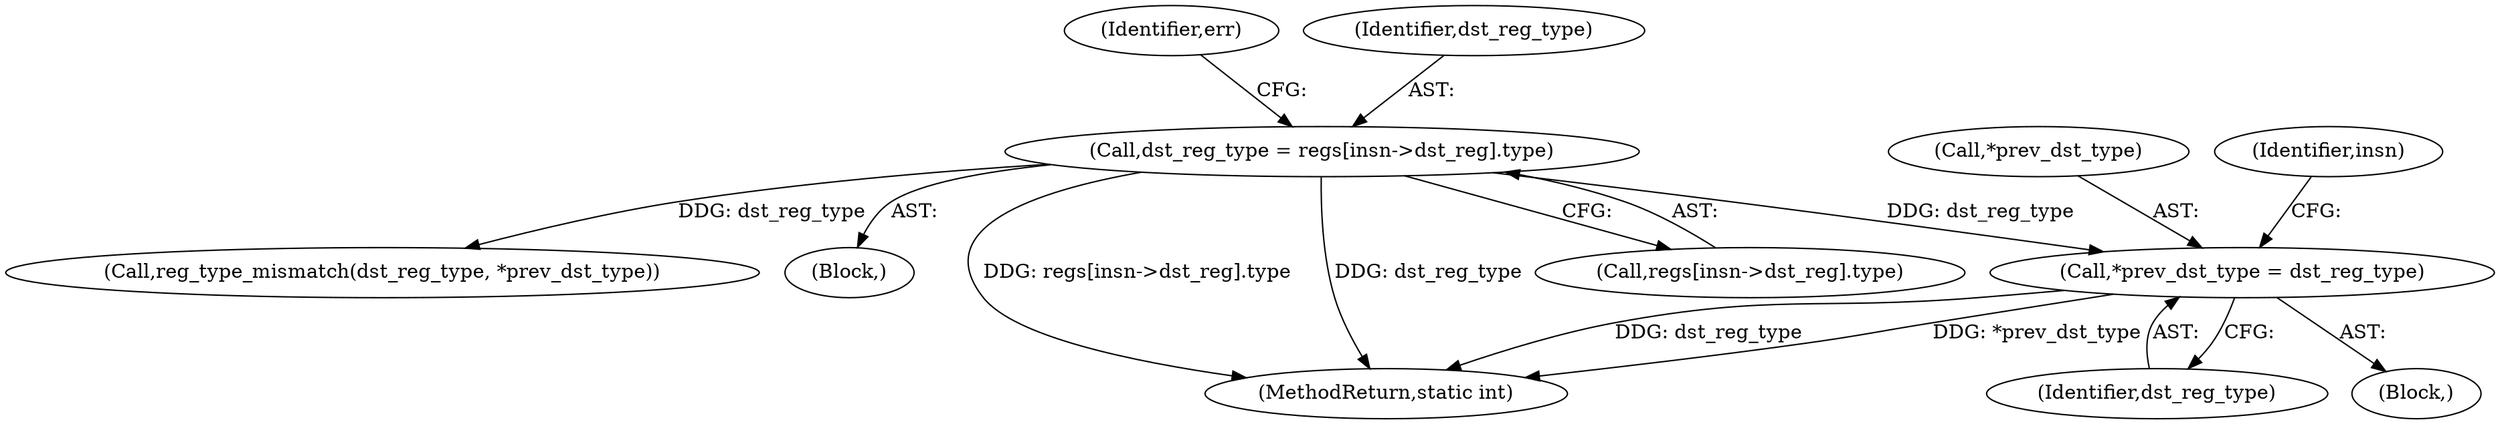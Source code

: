 digraph "0_linux_979d63d50c0c0f7bc537bf821e056cc9fe5abd38_2@pointer" {
"1000665" [label="(Call,*prev_dst_type = dst_reg_type)"];
"1000612" [label="(Call,dst_reg_type = regs[insn->dst_reg].type)"];
"1000664" [label="(Block,)"];
"1000666" [label="(Call,*prev_dst_type)"];
"1000622" [label="(Identifier,err)"];
"1000614" [label="(Call,regs[insn->dst_reg].type)"];
"1000671" [label="(Call,reg_type_mismatch(dst_reg_type, *prev_dst_type))"];
"1000560" [label="(Block,)"];
"1000668" [label="(Identifier,dst_reg_type)"];
"1000613" [label="(Identifier,dst_reg_type)"];
"1000688" [label="(Identifier,insn)"];
"1000665" [label="(Call,*prev_dst_type = dst_reg_type)"];
"1000612" [label="(Call,dst_reg_type = regs[insn->dst_reg].type)"];
"1001174" [label="(MethodReturn,static int)"];
"1000665" -> "1000664"  [label="AST: "];
"1000665" -> "1000668"  [label="CFG: "];
"1000666" -> "1000665"  [label="AST: "];
"1000668" -> "1000665"  [label="AST: "];
"1000688" -> "1000665"  [label="CFG: "];
"1000665" -> "1001174"  [label="DDG: dst_reg_type"];
"1000665" -> "1001174"  [label="DDG: *prev_dst_type"];
"1000612" -> "1000665"  [label="DDG: dst_reg_type"];
"1000612" -> "1000560"  [label="AST: "];
"1000612" -> "1000614"  [label="CFG: "];
"1000613" -> "1000612"  [label="AST: "];
"1000614" -> "1000612"  [label="AST: "];
"1000622" -> "1000612"  [label="CFG: "];
"1000612" -> "1001174"  [label="DDG: regs[insn->dst_reg].type"];
"1000612" -> "1001174"  [label="DDG: dst_reg_type"];
"1000612" -> "1000671"  [label="DDG: dst_reg_type"];
}
